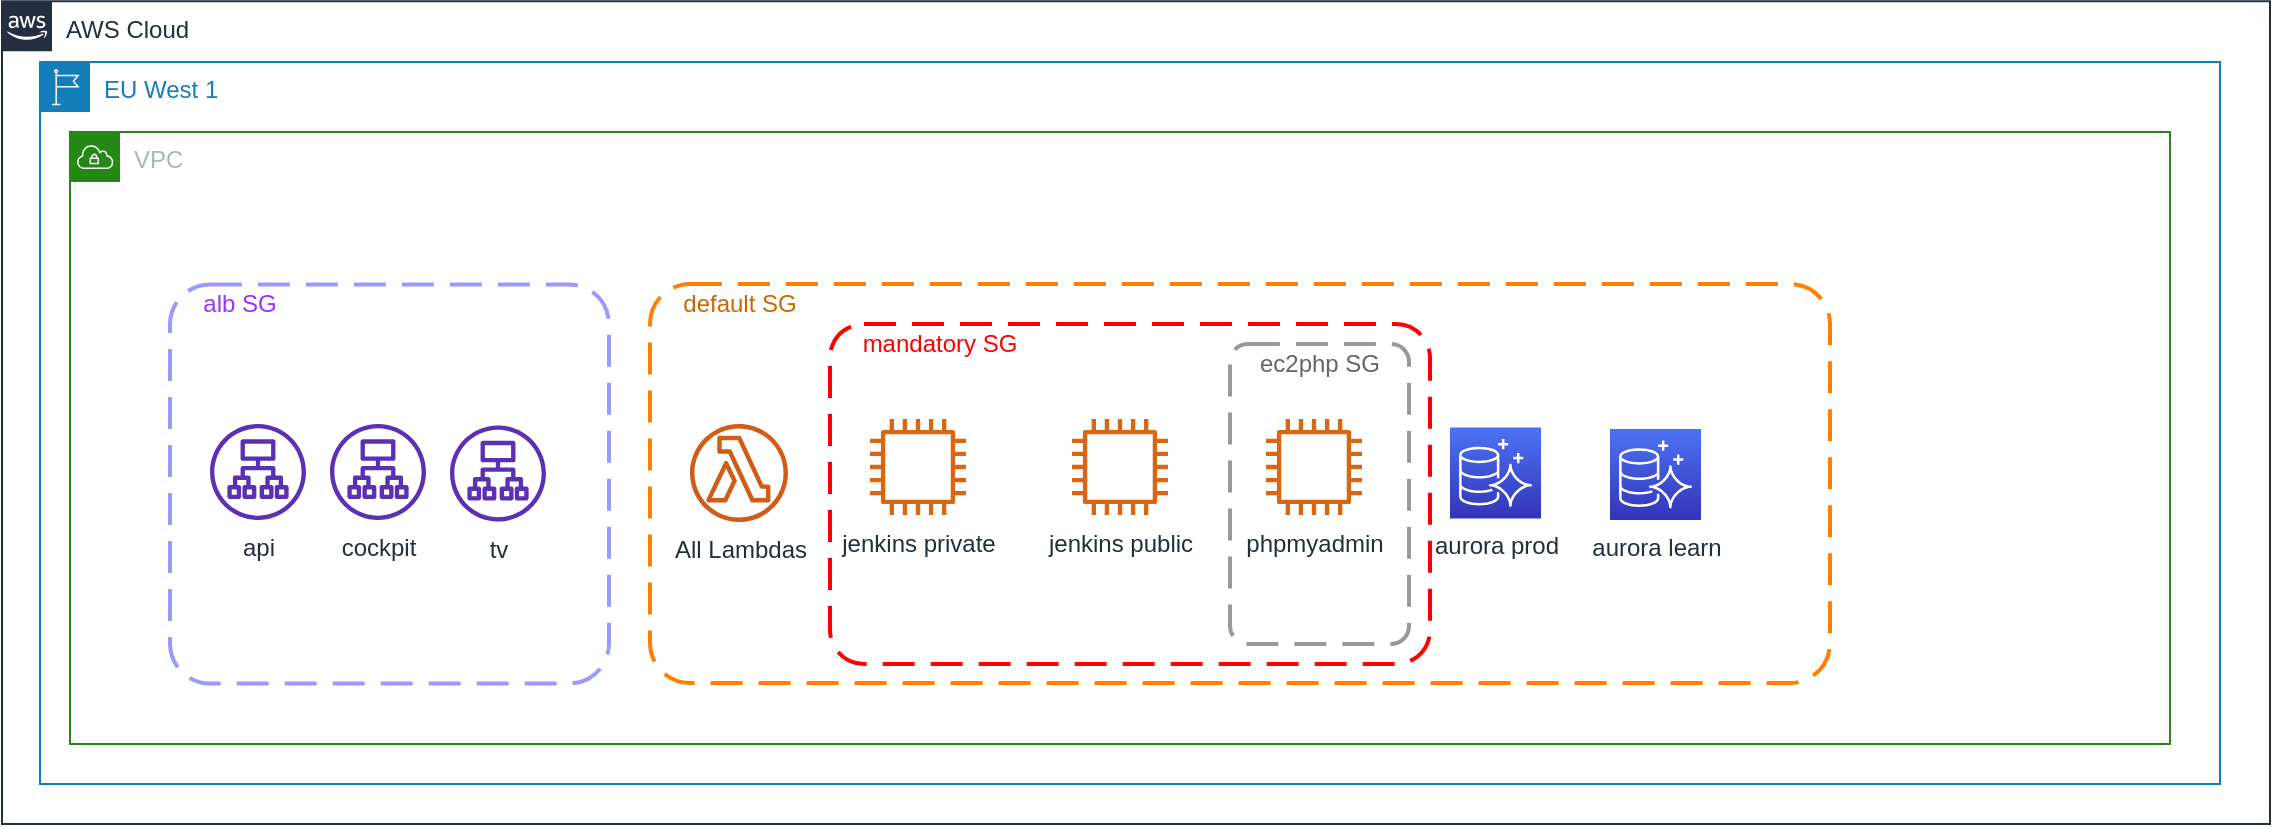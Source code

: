 <mxfile version="13.1.14" type="github">
  <diagram id="aEFkVMET5PTwxxfBcR2b" name="Page-1">
    <mxGraphModel dx="1422" dy="713" grid="1" gridSize="10" guides="1" tooltips="1" connect="1" arrows="1" fold="1" page="1" pageScale="1" pageWidth="1169" pageHeight="827" math="0" shadow="0">
      <root>
        <mxCell id="0" />
        <mxCell id="1" style="locked=1;" parent="0" />
        <mxCell id="e89nOs0fuoiVnZO3WAzN-1" value="VPC" style="points=[[0,0],[0.25,0],[0.5,0],[0.75,0],[1,0],[1,0.25],[1,0.5],[1,0.75],[1,1],[0.75,1],[0.5,1],[0.25,1],[0,1],[0,0.75],[0,0.5],[0,0.25]];outlineConnect=0;gradientColor=none;html=1;whiteSpace=wrap;fontSize=12;fontStyle=0;shape=mxgraph.aws4.group;grIcon=mxgraph.aws4.group_vpc;strokeColor=#248814;fillColor=none;verticalAlign=top;align=left;spacingLeft=30;fontColor=#AAB7B8;dashed=0;" parent="1" vertex="1">
          <mxGeometry x="40" y="84" width="1050" height="306" as="geometry" />
        </mxCell>
        <mxCell id="e89nOs0fuoiVnZO3WAzN-3" value="EU West 1" style="points=[[0,0],[0.25,0],[0.5,0],[0.75,0],[1,0],[1,0.25],[1,0.5],[1,0.75],[1,1],[0.75,1],[0.5,1],[0.25,1],[0,1],[0,0.75],[0,0.5],[0,0.25]];outlineConnect=0;gradientColor=none;html=1;whiteSpace=wrap;fontSize=12;fontStyle=0;shape=mxgraph.aws4.group;grIcon=mxgraph.aws4.group_region;strokeColor=#147EBA;fillColor=none;verticalAlign=top;align=left;spacingLeft=30;fontColor=#147EBA;dashed=0;" parent="1" vertex="1">
          <mxGeometry x="25" y="49" width="1090" height="361" as="geometry" />
        </mxCell>
        <mxCell id="e89nOs0fuoiVnZO3WAzN-2" value="AWS Cloud" style="points=[[0,0],[0.25,0],[0.5,0],[0.75,0],[1,0],[1,0.25],[1,0.5],[1,0.75],[1,1],[0.75,1],[0.5,1],[0.25,1],[0,1],[0,0.75],[0,0.5],[0,0.25]];outlineConnect=0;gradientColor=none;html=1;whiteSpace=wrap;fontSize=12;fontStyle=0;shape=mxgraph.aws4.group;grIcon=mxgraph.aws4.group_aws_cloud_alt;strokeColor=#232F3E;fillColor=none;verticalAlign=top;align=left;spacingLeft=30;fontColor=#232F3E;dashed=0;" parent="1" vertex="1">
          <mxGeometry x="6" y="18.63" width="1134" height="411.37" as="geometry" />
        </mxCell>
        <mxCell id="qSI6APkAeOhi-HgabcQN-1" value="components" style="locked=1;" parent="0" />
        <mxCell id="qSI6APkAeOhi-HgabcQN-5" value="All Lambdas" style="outlineConnect=0;fontColor=#232F3E;gradientColor=none;fillColor=#D05C17;strokeColor=none;dashed=0;verticalLabelPosition=bottom;verticalAlign=top;align=center;html=1;fontSize=12;fontStyle=0;aspect=fixed;pointerEvents=1;shape=mxgraph.aws4.lambda_function;" vertex="1" parent="qSI6APkAeOhi-HgabcQN-1">
          <mxGeometry x="350" y="230" width="49" height="49" as="geometry" />
        </mxCell>
        <mxCell id="qSI6APkAeOhi-HgabcQN-3" value="tv" style="outlineConnect=0;fontColor=#232F3E;gradientColor=none;fillColor=#5A30B5;strokeColor=none;dashed=0;verticalLabelPosition=bottom;verticalAlign=top;align=center;html=1;fontSize=12;fontStyle=0;aspect=fixed;pointerEvents=1;shape=mxgraph.aws4.application_load_balancer;" vertex="1" parent="qSI6APkAeOhi-HgabcQN-1">
          <mxGeometry x="230" y="230.75" width="48" height="48" as="geometry" />
        </mxCell>
        <mxCell id="qSI6APkAeOhi-HgabcQN-35" value="jenkins private&lt;br&gt;" style="outlineConnect=0;fontColor=#232F3E;gradientColor=none;fillColor=#D86613;strokeColor=none;dashed=0;verticalLabelPosition=bottom;verticalAlign=top;align=center;html=1;fontSize=12;fontStyle=0;aspect=fixed;pointerEvents=1;shape=mxgraph.aws4.instance2;" vertex="1" parent="qSI6APkAeOhi-HgabcQN-1">
          <mxGeometry x="440" y="227.5" width="48" height="48" as="geometry" />
        </mxCell>
        <mxCell id="qSI6APkAeOhi-HgabcQN-36" value="jenkins public" style="outlineConnect=0;fontColor=#232F3E;gradientColor=none;fillColor=#D86613;strokeColor=none;dashed=0;verticalLabelPosition=bottom;verticalAlign=top;align=center;html=1;fontSize=12;fontStyle=0;aspect=fixed;pointerEvents=1;shape=mxgraph.aws4.instance2;" vertex="1" parent="qSI6APkAeOhi-HgabcQN-1">
          <mxGeometry x="541" y="227.5" width="48" height="48" as="geometry" />
        </mxCell>
        <mxCell id="qSI6APkAeOhi-HgabcQN-37" value="phpmyadmin" style="outlineConnect=0;fontColor=#232F3E;gradientColor=none;fillColor=#D86613;strokeColor=none;dashed=0;verticalLabelPosition=bottom;verticalAlign=top;align=center;html=1;fontSize=12;fontStyle=0;aspect=fixed;pointerEvents=1;shape=mxgraph.aws4.instance2;" vertex="1" parent="qSI6APkAeOhi-HgabcQN-1">
          <mxGeometry x="638" y="227.5" width="48" height="48" as="geometry" />
        </mxCell>
        <mxCell id="qSI6APkAeOhi-HgabcQN-38" value="aurora prod" style="outlineConnect=0;fontColor=#232F3E;gradientColor=#4D72F3;gradientDirection=north;fillColor=#3334B9;strokeColor=#ffffff;dashed=0;verticalLabelPosition=bottom;verticalAlign=top;align=center;html=1;fontSize=12;fontStyle=0;aspect=fixed;shape=mxgraph.aws4.resourceIcon;resIcon=mxgraph.aws4.aurora;" vertex="1" parent="qSI6APkAeOhi-HgabcQN-1">
          <mxGeometry x="730" y="231.75" width="45.5" height="45.5" as="geometry" />
        </mxCell>
        <mxCell id="qSI6APkAeOhi-HgabcQN-39" value="aurora learn" style="outlineConnect=0;fontColor=#232F3E;gradientColor=#4D72F3;gradientDirection=north;fillColor=#3334B9;strokeColor=#ffffff;dashed=0;verticalLabelPosition=bottom;verticalAlign=top;align=center;html=1;fontSize=12;fontStyle=0;aspect=fixed;shape=mxgraph.aws4.resourceIcon;resIcon=mxgraph.aws4.aurora;" vertex="1" parent="qSI6APkAeOhi-HgabcQN-1">
          <mxGeometry x="810" y="232.5" width="45.5" height="45.5" as="geometry" />
        </mxCell>
        <mxCell id="qSI6APkAeOhi-HgabcQN-44" value="cockpit" style="outlineConnect=0;fontColor=#232F3E;gradientColor=none;fillColor=#5A30B5;strokeColor=none;dashed=0;verticalLabelPosition=bottom;verticalAlign=top;align=center;html=1;fontSize=12;fontStyle=0;aspect=fixed;pointerEvents=1;shape=mxgraph.aws4.application_load_balancer;" vertex="1" parent="qSI6APkAeOhi-HgabcQN-1">
          <mxGeometry x="170" y="230" width="48" height="48" as="geometry" />
        </mxCell>
        <mxCell id="qSI6APkAeOhi-HgabcQN-45" value="api" style="outlineConnect=0;fontColor=#232F3E;gradientColor=none;fillColor=#5A30B5;strokeColor=none;dashed=0;verticalLabelPosition=bottom;verticalAlign=top;align=center;html=1;fontSize=12;fontStyle=0;aspect=fixed;pointerEvents=1;shape=mxgraph.aws4.application_load_balancer;" vertex="1" parent="qSI6APkAeOhi-HgabcQN-1">
          <mxGeometry x="110" y="230" width="48" height="48" as="geometry" />
        </mxCell>
        <mxCell id="qSI6APkAeOhi-HgabcQN-2" value="sg" style="locked=1;" parent="0" />
        <mxCell id="qSI6APkAeOhi-HgabcQN-29" value="" style="rounded=1;arcSize=10;dashed=1;strokeColor=#FF8000;fillColor=none;gradientColor=none;dashPattern=8 4;strokeWidth=2;" vertex="1" parent="qSI6APkAeOhi-HgabcQN-2">
          <mxGeometry x="330" y="160" width="590" height="199.5" as="geometry" />
        </mxCell>
        <mxCell id="qSI6APkAeOhi-HgabcQN-34" value="" style="rounded=1;arcSize=10;dashed=1;strokeColor=#ff0000;fillColor=none;gradientColor=none;dashPattern=8 4;strokeWidth=2;" vertex="1" parent="qSI6APkAeOhi-HgabcQN-2">
          <mxGeometry x="420" y="180" width="300" height="170" as="geometry" />
        </mxCell>
        <mxCell id="qSI6APkAeOhi-HgabcQN-30" value="" style="rounded=1;arcSize=10;dashed=1;strokeColor=#9999FF;fillColor=none;gradientColor=none;dashPattern=8 4;strokeWidth=2;" vertex="1" parent="qSI6APkAeOhi-HgabcQN-2">
          <mxGeometry x="90" y="160.25" width="219.5" height="199.5" as="geometry" />
        </mxCell>
        <mxCell id="qSI6APkAeOhi-HgabcQN-31" value="default SG" style="text;html=1;strokeColor=none;fillColor=none;align=center;verticalAlign=middle;whiteSpace=wrap;rounded=0;fontColor=#CC6600;" vertex="1" parent="qSI6APkAeOhi-HgabcQN-2">
          <mxGeometry x="340" y="160" width="70" height="20" as="geometry" />
        </mxCell>
        <mxCell id="qSI6APkAeOhi-HgabcQN-32" value="mandatory SG" style="text;html=1;strokeColor=none;fillColor=none;align=center;verticalAlign=middle;whiteSpace=wrap;rounded=0;fontColor=#FF0000;" vertex="1" parent="qSI6APkAeOhi-HgabcQN-2">
          <mxGeometry x="425" y="180.25" width="100" height="20" as="geometry" />
        </mxCell>
        <mxCell id="qSI6APkAeOhi-HgabcQN-33" value="alb SG" style="text;html=1;strokeColor=none;fillColor=none;align=center;verticalAlign=middle;whiteSpace=wrap;rounded=0;fontColor=#9933FF;" vertex="1" parent="qSI6APkAeOhi-HgabcQN-2">
          <mxGeometry x="100" y="160.25" width="50" height="20" as="geometry" />
        </mxCell>
        <mxCell id="qSI6APkAeOhi-HgabcQN-40" value="" style="rounded=1;arcSize=10;dashed=1;strokeColor=#999999;fillColor=none;gradientColor=none;dashPattern=8 4;strokeWidth=2;" vertex="1" parent="qSI6APkAeOhi-HgabcQN-2">
          <mxGeometry x="620" y="190" width="89.5" height="150" as="geometry" />
        </mxCell>
        <mxCell id="qSI6APkAeOhi-HgabcQN-43" value="ec2php SG" style="text;html=1;strokeColor=none;fillColor=none;align=center;verticalAlign=middle;whiteSpace=wrap;rounded=0;fontColor=#666666;" vertex="1" parent="qSI6APkAeOhi-HgabcQN-2">
          <mxGeometry x="629.75" y="190" width="70" height="20" as="geometry" />
        </mxCell>
      </root>
    </mxGraphModel>
  </diagram>
</mxfile>
